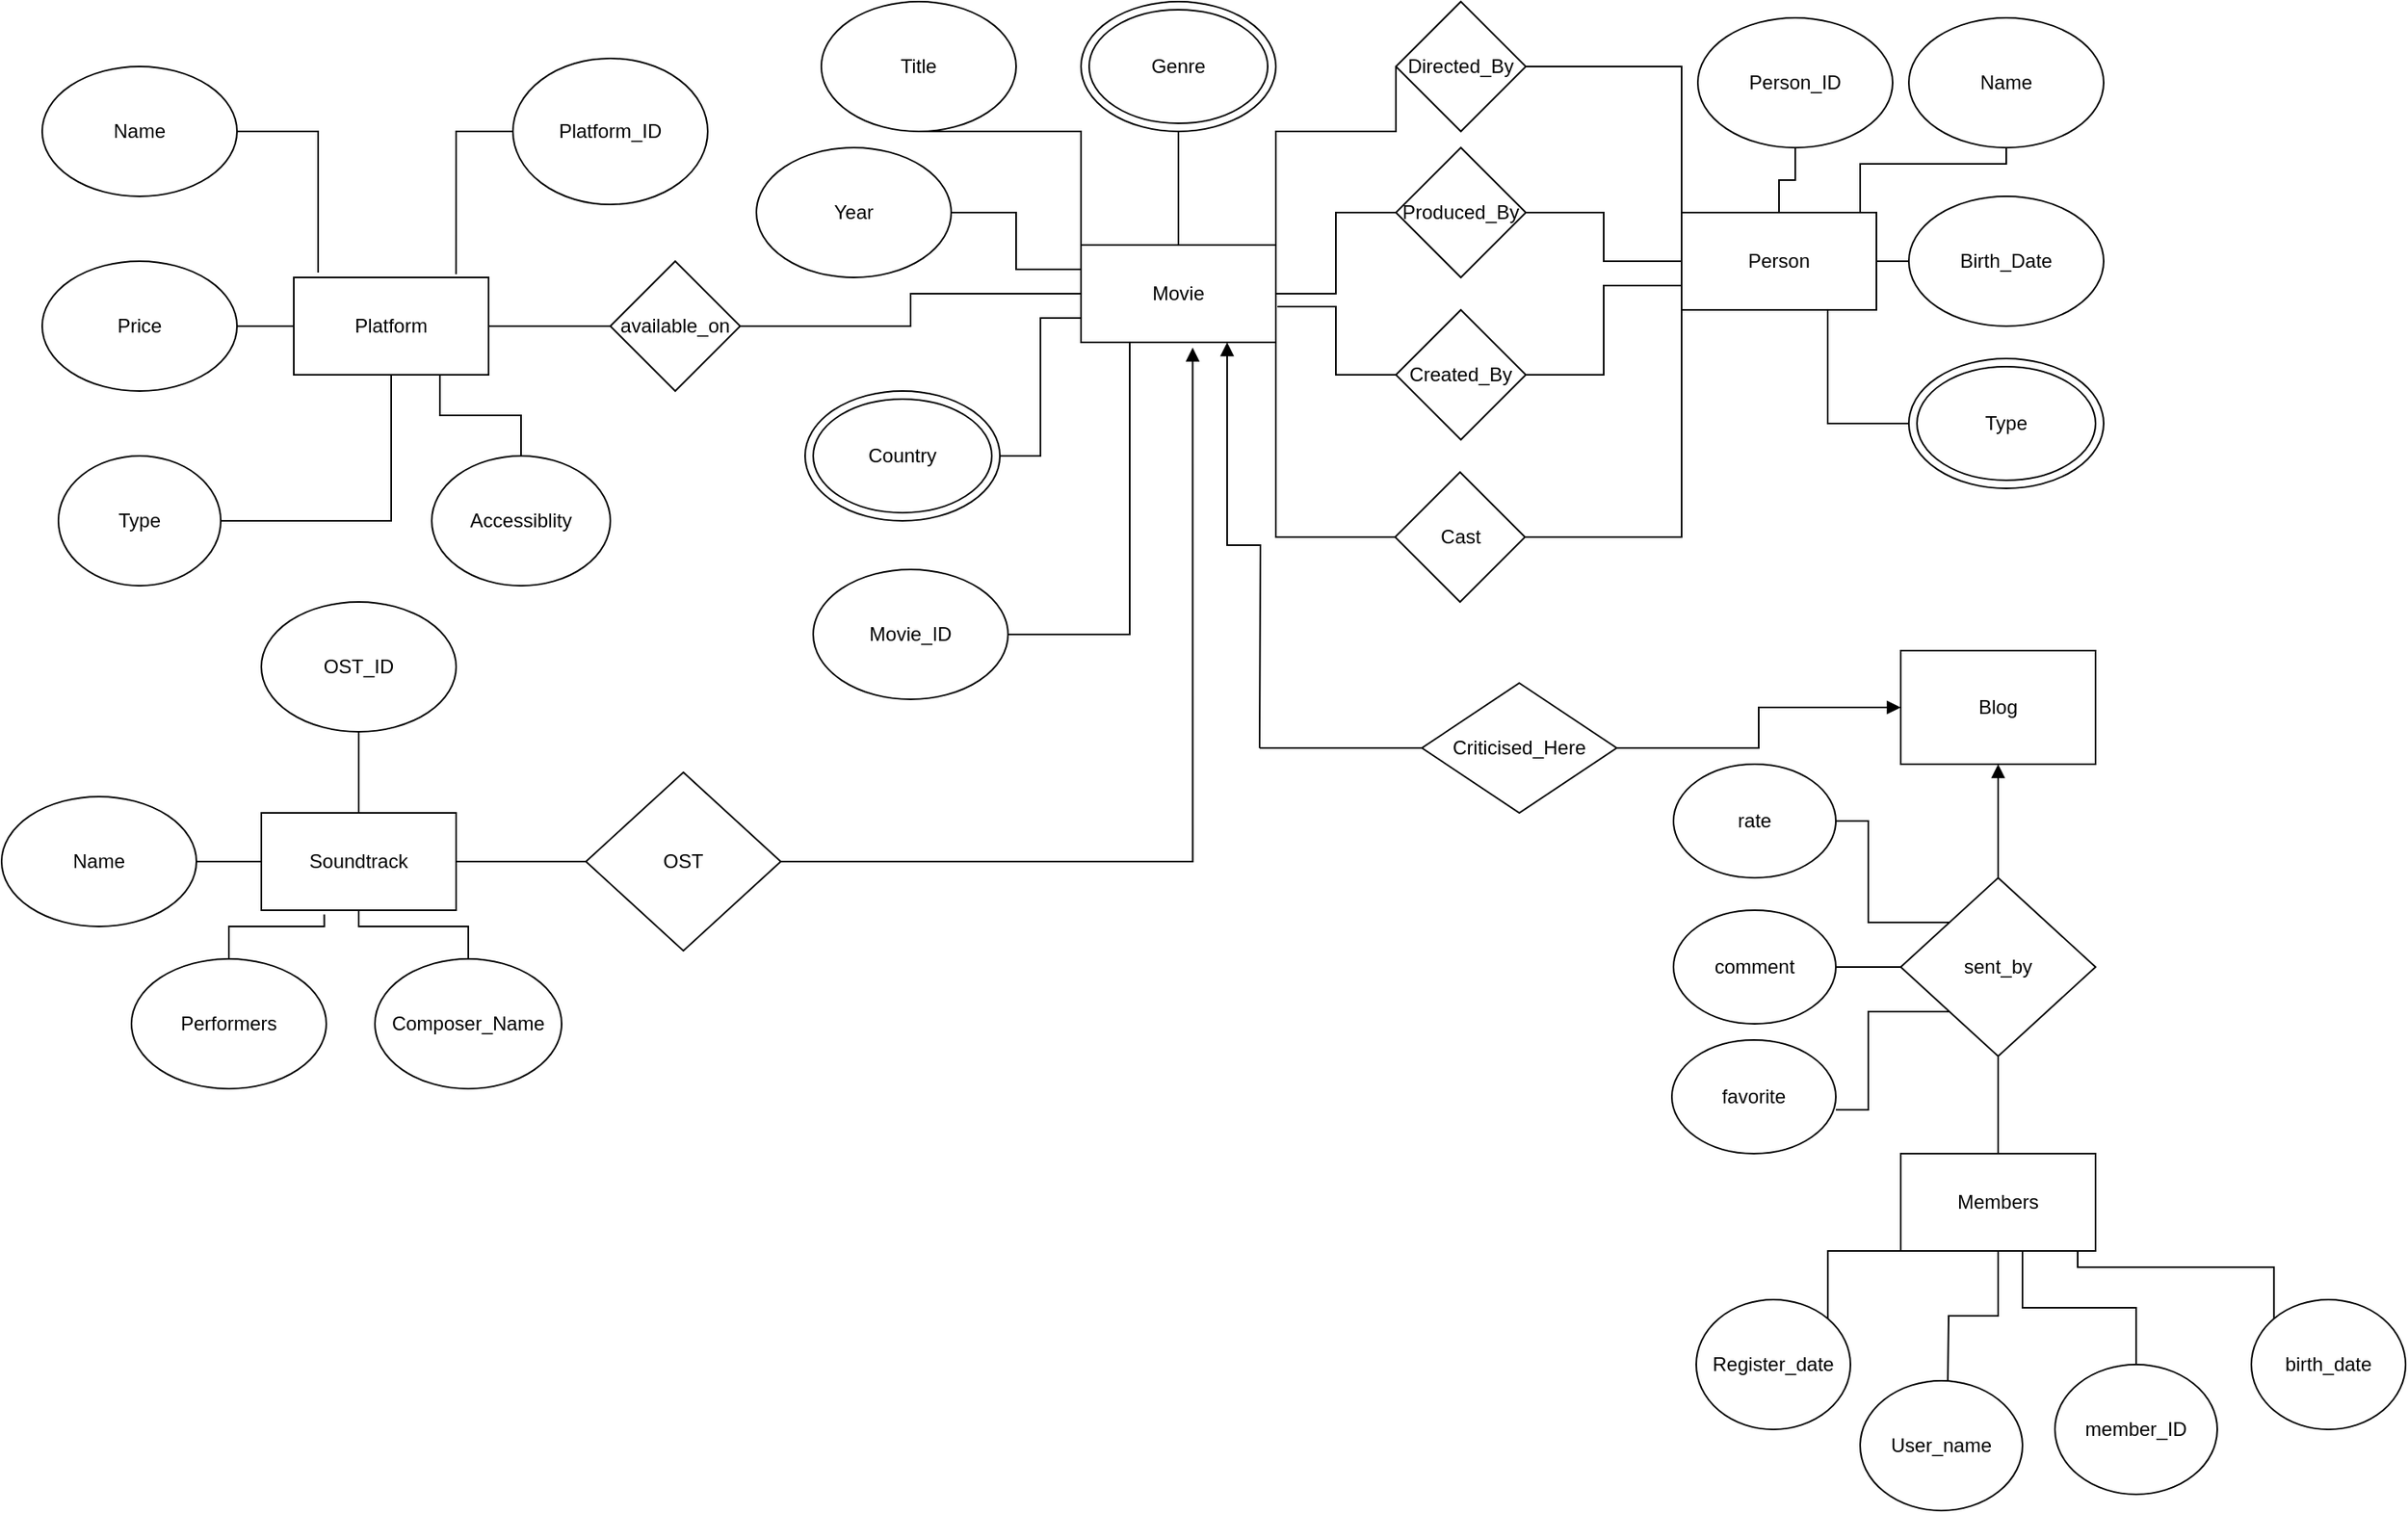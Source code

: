 <mxfile version="13.6.6" type="github">
  <diagram id="C5RBs43oDa-KdzZeNtuy" name="Page-1">
    <mxGraphModel dx="1974" dy="1136" grid="1" gridSize="10" guides="1" tooltips="1" connect="1" arrows="1" fold="1" page="1" pageScale="1" pageWidth="827" pageHeight="1169" math="0" shadow="0">
      <root>
        <mxCell id="WIyWlLk6GJQsqaUBKTNV-0" />
        <mxCell id="WIyWlLk6GJQsqaUBKTNV-1" parent="WIyWlLk6GJQsqaUBKTNV-0" />
        <mxCell id="zu7qVDjdmiL0SXpGUz2i-52" style="edgeStyle=orthogonalEdgeStyle;rounded=0;orthogonalLoop=1;jettySize=auto;html=1;endArrow=none;endFill=0;strokeColor=#000000;" edge="1" parent="WIyWlLk6GJQsqaUBKTNV-1" source="zu7qVDjdmiL0SXpGUz2i-1" target="zu7qVDjdmiL0SXpGUz2i-44">
          <mxGeometry relative="1" as="geometry" />
        </mxCell>
        <mxCell id="zu7qVDjdmiL0SXpGUz2i-80" style="edgeStyle=orthogonalEdgeStyle;rounded=0;orthogonalLoop=1;jettySize=auto;html=1;exitX=0.75;exitY=1;exitDx=0;exitDy=0;startArrow=block;startFill=1;endArrow=none;endFill=0;strokeColor=#000000;" edge="1" parent="WIyWlLk6GJQsqaUBKTNV-1" source="zu7qVDjdmiL0SXpGUz2i-1">
          <mxGeometry relative="1" as="geometry">
            <mxPoint x="800" y="480" as="targetPoint" />
          </mxGeometry>
        </mxCell>
        <mxCell id="zu7qVDjdmiL0SXpGUz2i-1" value="Movie" style="rounded=0;whiteSpace=wrap;html=1;" vertex="1" parent="WIyWlLk6GJQsqaUBKTNV-1">
          <mxGeometry x="690" y="170" width="120" height="60" as="geometry" />
        </mxCell>
        <mxCell id="zu7qVDjdmiL0SXpGUz2i-36" style="edgeStyle=orthogonalEdgeStyle;rounded=0;orthogonalLoop=1;jettySize=auto;html=1;endArrow=none;endFill=0;strokeColor=#000000;" edge="1" parent="WIyWlLk6GJQsqaUBKTNV-1" source="zu7qVDjdmiL0SXpGUz2i-2" target="zu7qVDjdmiL0SXpGUz2i-1">
          <mxGeometry relative="1" as="geometry" />
        </mxCell>
        <mxCell id="zu7qVDjdmiL0SXpGUz2i-2" value="Genre" style="ellipse;whiteSpace=wrap;html=1;" vertex="1" parent="WIyWlLk6GJQsqaUBKTNV-1">
          <mxGeometry x="690" y="20" width="120" height="80" as="geometry" />
        </mxCell>
        <mxCell id="zu7qVDjdmiL0SXpGUz2i-34" style="edgeStyle=orthogonalEdgeStyle;rounded=0;orthogonalLoop=1;jettySize=auto;html=1;entryX=0;entryY=0.25;entryDx=0;entryDy=0;endArrow=none;endFill=0;strokeColor=#000000;" edge="1" parent="WIyWlLk6GJQsqaUBKTNV-1" source="zu7qVDjdmiL0SXpGUz2i-4" target="zu7qVDjdmiL0SXpGUz2i-1">
          <mxGeometry relative="1" as="geometry" />
        </mxCell>
        <mxCell id="zu7qVDjdmiL0SXpGUz2i-4" value="Year" style="ellipse;whiteSpace=wrap;html=1;" vertex="1" parent="WIyWlLk6GJQsqaUBKTNV-1">
          <mxGeometry x="490" y="110" width="120" height="80" as="geometry" />
        </mxCell>
        <mxCell id="zu7qVDjdmiL0SXpGUz2i-35" style="edgeStyle=orthogonalEdgeStyle;rounded=0;orthogonalLoop=1;jettySize=auto;html=1;entryX=0;entryY=0;entryDx=0;entryDy=0;endArrow=none;endFill=0;strokeColor=#000000;" edge="1" parent="WIyWlLk6GJQsqaUBKTNV-1" source="zu7qVDjdmiL0SXpGUz2i-7" target="zu7qVDjdmiL0SXpGUz2i-1">
          <mxGeometry relative="1" as="geometry">
            <Array as="points">
              <mxPoint x="690" y="100" />
            </Array>
          </mxGeometry>
        </mxCell>
        <mxCell id="zu7qVDjdmiL0SXpGUz2i-7" value="Title" style="ellipse;whiteSpace=wrap;html=1;" vertex="1" parent="WIyWlLk6GJQsqaUBKTNV-1">
          <mxGeometry x="530" y="20" width="120" height="80" as="geometry" />
        </mxCell>
        <mxCell id="zu7qVDjdmiL0SXpGUz2i-33" style="edgeStyle=orthogonalEdgeStyle;rounded=0;orthogonalLoop=1;jettySize=auto;html=1;entryX=0;entryY=0.75;entryDx=0;entryDy=0;endArrow=none;endFill=0;strokeColor=#000000;" edge="1" parent="WIyWlLk6GJQsqaUBKTNV-1" source="zu7qVDjdmiL0SXpGUz2i-14" target="zu7qVDjdmiL0SXpGUz2i-1">
          <mxGeometry relative="1" as="geometry" />
        </mxCell>
        <mxCell id="zu7qVDjdmiL0SXpGUz2i-14" value="Country" style="ellipse;whiteSpace=wrap;html=1;" vertex="1" parent="WIyWlLk6GJQsqaUBKTNV-1">
          <mxGeometry x="520" y="260" width="120" height="80" as="geometry" />
        </mxCell>
        <mxCell id="zu7qVDjdmiL0SXpGUz2i-50" style="edgeStyle=orthogonalEdgeStyle;rounded=0;orthogonalLoop=1;jettySize=auto;html=1;entryX=0;entryY=0.5;entryDx=0;entryDy=0;endArrow=none;endFill=0;strokeColor=#000000;" edge="1" parent="WIyWlLk6GJQsqaUBKTNV-1" source="zu7qVDjdmiL0SXpGUz2i-38" target="zu7qVDjdmiL0SXpGUz2i-41">
          <mxGeometry relative="1" as="geometry" />
        </mxCell>
        <mxCell id="zu7qVDjdmiL0SXpGUz2i-38" value="Person" style="rounded=0;whiteSpace=wrap;html=1;" vertex="1" parent="WIyWlLk6GJQsqaUBKTNV-1">
          <mxGeometry x="1060" y="150" width="120" height="60" as="geometry" />
        </mxCell>
        <mxCell id="zu7qVDjdmiL0SXpGUz2i-48" style="edgeStyle=orthogonalEdgeStyle;rounded=0;orthogonalLoop=1;jettySize=auto;html=1;endArrow=none;endFill=0;strokeColor=#000000;" edge="1" parent="WIyWlLk6GJQsqaUBKTNV-1" source="zu7qVDjdmiL0SXpGUz2i-39" target="zu7qVDjdmiL0SXpGUz2i-38">
          <mxGeometry relative="1" as="geometry" />
        </mxCell>
        <mxCell id="zu7qVDjdmiL0SXpGUz2i-39" value="Person_ID" style="ellipse;whiteSpace=wrap;html=1;" vertex="1" parent="WIyWlLk6GJQsqaUBKTNV-1">
          <mxGeometry x="1070" y="30" width="120" height="80" as="geometry" />
        </mxCell>
        <mxCell id="zu7qVDjdmiL0SXpGUz2i-49" style="edgeStyle=orthogonalEdgeStyle;rounded=0;orthogonalLoop=1;jettySize=auto;html=1;endArrow=none;endFill=0;strokeColor=#000000;" edge="1" parent="WIyWlLk6GJQsqaUBKTNV-1" source="zu7qVDjdmiL0SXpGUz2i-40">
          <mxGeometry relative="1" as="geometry">
            <mxPoint x="1170" y="150" as="targetPoint" />
            <Array as="points">
              <mxPoint x="1260" y="120" />
              <mxPoint x="1170" y="120" />
            </Array>
          </mxGeometry>
        </mxCell>
        <mxCell id="zu7qVDjdmiL0SXpGUz2i-40" value="Name" style="ellipse;whiteSpace=wrap;html=1;" vertex="1" parent="WIyWlLk6GJQsqaUBKTNV-1">
          <mxGeometry x="1200" y="30" width="120" height="80" as="geometry" />
        </mxCell>
        <mxCell id="zu7qVDjdmiL0SXpGUz2i-41" value="Birth_Date" style="ellipse;whiteSpace=wrap;html=1;" vertex="1" parent="WIyWlLk6GJQsqaUBKTNV-1">
          <mxGeometry x="1200" y="140" width="120" height="80" as="geometry" />
        </mxCell>
        <mxCell id="zu7qVDjdmiL0SXpGUz2i-51" style="edgeStyle=orthogonalEdgeStyle;rounded=0;orthogonalLoop=1;jettySize=auto;html=1;entryX=0.75;entryY=1;entryDx=0;entryDy=0;endArrow=none;endFill=0;strokeColor=#000000;" edge="1" parent="WIyWlLk6GJQsqaUBKTNV-1" source="zu7qVDjdmiL0SXpGUz2i-42" target="zu7qVDjdmiL0SXpGUz2i-38">
          <mxGeometry relative="1" as="geometry" />
        </mxCell>
        <mxCell id="zu7qVDjdmiL0SXpGUz2i-42" value="Type" style="ellipse;whiteSpace=wrap;html=1;" vertex="1" parent="WIyWlLk6GJQsqaUBKTNV-1">
          <mxGeometry x="1200" y="240" width="120" height="80" as="geometry" />
        </mxCell>
        <mxCell id="zu7qVDjdmiL0SXpGUz2i-53" style="edgeStyle=orthogonalEdgeStyle;rounded=0;orthogonalLoop=1;jettySize=auto;html=1;entryX=1;entryY=0;entryDx=0;entryDy=0;endArrow=none;endFill=0;strokeColor=#000000;exitX=0;exitY=0.5;exitDx=0;exitDy=0;" edge="1" parent="WIyWlLk6GJQsqaUBKTNV-1" source="zu7qVDjdmiL0SXpGUz2i-43" target="zu7qVDjdmiL0SXpGUz2i-1">
          <mxGeometry relative="1" as="geometry">
            <Array as="points">
              <mxPoint x="884" y="100" />
              <mxPoint x="810" y="100" />
            </Array>
          </mxGeometry>
        </mxCell>
        <mxCell id="zu7qVDjdmiL0SXpGUz2i-56" style="edgeStyle=orthogonalEdgeStyle;rounded=0;orthogonalLoop=1;jettySize=auto;html=1;entryX=0;entryY=0;entryDx=0;entryDy=0;endArrow=none;endFill=0;strokeColor=#000000;" edge="1" parent="WIyWlLk6GJQsqaUBKTNV-1" source="zu7qVDjdmiL0SXpGUz2i-43" target="zu7qVDjdmiL0SXpGUz2i-38">
          <mxGeometry relative="1" as="geometry" />
        </mxCell>
        <mxCell id="zu7qVDjdmiL0SXpGUz2i-43" value="Directed_By" style="rhombus;whiteSpace=wrap;html=1;" vertex="1" parent="WIyWlLk6GJQsqaUBKTNV-1">
          <mxGeometry x="884" y="20" width="80" height="80" as="geometry" />
        </mxCell>
        <mxCell id="zu7qVDjdmiL0SXpGUz2i-57" style="edgeStyle=orthogonalEdgeStyle;rounded=0;orthogonalLoop=1;jettySize=auto;html=1;entryX=0;entryY=0.5;entryDx=0;entryDy=0;endArrow=none;endFill=0;strokeColor=#000000;" edge="1" parent="WIyWlLk6GJQsqaUBKTNV-1" source="zu7qVDjdmiL0SXpGUz2i-44" target="zu7qVDjdmiL0SXpGUz2i-38">
          <mxGeometry relative="1" as="geometry" />
        </mxCell>
        <mxCell id="zu7qVDjdmiL0SXpGUz2i-44" value="Produced_By" style="rhombus;whiteSpace=wrap;html=1;" vertex="1" parent="WIyWlLk6GJQsqaUBKTNV-1">
          <mxGeometry x="884" y="110" width="80" height="80" as="geometry" />
        </mxCell>
        <mxCell id="zu7qVDjdmiL0SXpGUz2i-54" style="edgeStyle=orthogonalEdgeStyle;rounded=0;orthogonalLoop=1;jettySize=auto;html=1;entryX=1.008;entryY=0.633;entryDx=0;entryDy=0;entryPerimeter=0;endArrow=none;endFill=0;strokeColor=#000000;" edge="1" parent="WIyWlLk6GJQsqaUBKTNV-1" source="zu7qVDjdmiL0SXpGUz2i-45" target="zu7qVDjdmiL0SXpGUz2i-1">
          <mxGeometry relative="1" as="geometry" />
        </mxCell>
        <mxCell id="zu7qVDjdmiL0SXpGUz2i-58" style="edgeStyle=orthogonalEdgeStyle;rounded=0;orthogonalLoop=1;jettySize=auto;html=1;entryX=0;entryY=0.75;entryDx=0;entryDy=0;endArrow=none;endFill=0;strokeColor=#000000;" edge="1" parent="WIyWlLk6GJQsqaUBKTNV-1" source="zu7qVDjdmiL0SXpGUz2i-45" target="zu7qVDjdmiL0SXpGUz2i-38">
          <mxGeometry relative="1" as="geometry" />
        </mxCell>
        <mxCell id="zu7qVDjdmiL0SXpGUz2i-45" value="Created_By" style="rhombus;whiteSpace=wrap;html=1;" vertex="1" parent="WIyWlLk6GJQsqaUBKTNV-1">
          <mxGeometry x="884" y="210" width="80" height="80" as="geometry" />
        </mxCell>
        <mxCell id="zu7qVDjdmiL0SXpGUz2i-55" style="edgeStyle=orthogonalEdgeStyle;rounded=0;orthogonalLoop=1;jettySize=auto;html=1;entryX=1;entryY=1;entryDx=0;entryDy=0;endArrow=none;endFill=0;strokeColor=#000000;" edge="1" parent="WIyWlLk6GJQsqaUBKTNV-1" source="zu7qVDjdmiL0SXpGUz2i-46" target="zu7qVDjdmiL0SXpGUz2i-1">
          <mxGeometry relative="1" as="geometry" />
        </mxCell>
        <mxCell id="zu7qVDjdmiL0SXpGUz2i-59" style="edgeStyle=orthogonalEdgeStyle;rounded=0;orthogonalLoop=1;jettySize=auto;html=1;entryX=0;entryY=1;entryDx=0;entryDy=0;endArrow=none;endFill=0;strokeColor=#000000;" edge="1" parent="WIyWlLk6GJQsqaUBKTNV-1" source="zu7qVDjdmiL0SXpGUz2i-46" target="zu7qVDjdmiL0SXpGUz2i-38">
          <mxGeometry relative="1" as="geometry" />
        </mxCell>
        <mxCell id="zu7qVDjdmiL0SXpGUz2i-46" value="Cast" style="rhombus;whiteSpace=wrap;html=1;" vertex="1" parent="WIyWlLk6GJQsqaUBKTNV-1">
          <mxGeometry x="883.5" y="310" width="80" height="80" as="geometry" />
        </mxCell>
        <mxCell id="zu7qVDjdmiL0SXpGUz2i-47" value="" style="ellipse;whiteSpace=wrap;html=1;fillColor=none;" vertex="1" parent="WIyWlLk6GJQsqaUBKTNV-1">
          <mxGeometry x="1205" y="245" width="110" height="70" as="geometry" />
        </mxCell>
        <mxCell id="zu7qVDjdmiL0SXpGUz2i-60" value="" style="ellipse;whiteSpace=wrap;html=1;fillColor=none;" vertex="1" parent="WIyWlLk6GJQsqaUBKTNV-1">
          <mxGeometry x="695" y="25" width="110" height="70" as="geometry" />
        </mxCell>
        <mxCell id="zu7qVDjdmiL0SXpGUz2i-61" value="" style="ellipse;whiteSpace=wrap;html=1;fillColor=none;" vertex="1" parent="WIyWlLk6GJQsqaUBKTNV-1">
          <mxGeometry x="525" y="265" width="110" height="70" as="geometry" />
        </mxCell>
        <mxCell id="zu7qVDjdmiL0SXpGUz2i-62" value="Platform" style="rounded=0;whiteSpace=wrap;html=1;fillColor=none;" vertex="1" parent="WIyWlLk6GJQsqaUBKTNV-1">
          <mxGeometry x="205" y="190" width="120" height="60" as="geometry" />
        </mxCell>
        <mxCell id="zu7qVDjdmiL0SXpGUz2i-158" style="edgeStyle=orthogonalEdgeStyle;rounded=0;jumpStyle=arc;orthogonalLoop=1;jettySize=auto;html=1;startArrow=none;startFill=0;endArrow=none;endFill=0;strokeColor=#000000;" edge="1" parent="WIyWlLk6GJQsqaUBKTNV-1" source="zu7qVDjdmiL0SXpGUz2i-63" target="zu7qVDjdmiL0SXpGUz2i-1">
          <mxGeometry relative="1" as="geometry" />
        </mxCell>
        <mxCell id="zu7qVDjdmiL0SXpGUz2i-159" style="edgeStyle=orthogonalEdgeStyle;rounded=0;jumpStyle=arc;orthogonalLoop=1;jettySize=auto;html=1;exitX=0;exitY=0.5;exitDx=0;exitDy=0;entryX=1;entryY=0.5;entryDx=0;entryDy=0;startArrow=none;startFill=0;endArrow=none;endFill=0;strokeColor=#000000;" edge="1" parent="WIyWlLk6GJQsqaUBKTNV-1" source="zu7qVDjdmiL0SXpGUz2i-63" target="zu7qVDjdmiL0SXpGUz2i-62">
          <mxGeometry relative="1" as="geometry" />
        </mxCell>
        <mxCell id="zu7qVDjdmiL0SXpGUz2i-63" value="available_on" style="rhombus;whiteSpace=wrap;html=1;fillColor=none;" vertex="1" parent="WIyWlLk6GJQsqaUBKTNV-1">
          <mxGeometry x="400" y="180" width="80" height="80" as="geometry" />
        </mxCell>
        <mxCell id="zu7qVDjdmiL0SXpGUz2i-78" style="edgeStyle=orthogonalEdgeStyle;rounded=0;orthogonalLoop=1;jettySize=auto;html=1;entryX=0.833;entryY=-0.033;entryDx=0;entryDy=0;entryPerimeter=0;startArrow=none;startFill=0;endArrow=none;endFill=0;strokeColor=#000000;" edge="1" parent="WIyWlLk6GJQsqaUBKTNV-1" source="zu7qVDjdmiL0SXpGUz2i-66" target="zu7qVDjdmiL0SXpGUz2i-62">
          <mxGeometry relative="1" as="geometry" />
        </mxCell>
        <mxCell id="zu7qVDjdmiL0SXpGUz2i-66" value="Platform_ID" style="ellipse;whiteSpace=wrap;html=1;fillColor=none;" vertex="1" parent="WIyWlLk6GJQsqaUBKTNV-1">
          <mxGeometry x="340" y="55" width="120" height="90" as="geometry" />
        </mxCell>
        <mxCell id="zu7qVDjdmiL0SXpGUz2i-75" style="edgeStyle=orthogonalEdgeStyle;rounded=0;orthogonalLoop=1;jettySize=auto;html=1;exitX=1;exitY=0.5;exitDx=0;exitDy=0;entryX=0;entryY=0.5;entryDx=0;entryDy=0;startArrow=none;startFill=0;endArrow=none;endFill=0;strokeColor=#000000;" edge="1" parent="WIyWlLk6GJQsqaUBKTNV-1" source="zu7qVDjdmiL0SXpGUz2i-67" target="zu7qVDjdmiL0SXpGUz2i-62">
          <mxGeometry relative="1" as="geometry" />
        </mxCell>
        <mxCell id="zu7qVDjdmiL0SXpGUz2i-67" value="Price" style="ellipse;whiteSpace=wrap;html=1;fillColor=none;" vertex="1" parent="WIyWlLk6GJQsqaUBKTNV-1">
          <mxGeometry x="50" y="180" width="120" height="80" as="geometry" />
        </mxCell>
        <mxCell id="zu7qVDjdmiL0SXpGUz2i-76" style="edgeStyle=orthogonalEdgeStyle;rounded=0;orthogonalLoop=1;jettySize=auto;html=1;startArrow=none;startFill=0;endArrow=none;endFill=0;strokeColor=#000000;" edge="1" parent="WIyWlLk6GJQsqaUBKTNV-1" source="zu7qVDjdmiL0SXpGUz2i-68" target="zu7qVDjdmiL0SXpGUz2i-62">
          <mxGeometry relative="1" as="geometry" />
        </mxCell>
        <mxCell id="zu7qVDjdmiL0SXpGUz2i-68" value="Type" style="ellipse;whiteSpace=wrap;html=1;fillColor=none;" vertex="1" parent="WIyWlLk6GJQsqaUBKTNV-1">
          <mxGeometry x="60" y="300" width="100" height="80" as="geometry" />
        </mxCell>
        <mxCell id="zu7qVDjdmiL0SXpGUz2i-77" style="edgeStyle=orthogonalEdgeStyle;rounded=0;orthogonalLoop=1;jettySize=auto;html=1;entryX=0.75;entryY=1;entryDx=0;entryDy=0;startArrow=none;startFill=0;endArrow=none;endFill=0;strokeColor=#000000;" edge="1" parent="WIyWlLk6GJQsqaUBKTNV-1" source="zu7qVDjdmiL0SXpGUz2i-70" target="zu7qVDjdmiL0SXpGUz2i-62">
          <mxGeometry relative="1" as="geometry" />
        </mxCell>
        <mxCell id="zu7qVDjdmiL0SXpGUz2i-70" value="Accessiblity" style="ellipse;whiteSpace=wrap;html=1;fillColor=none;" vertex="1" parent="WIyWlLk6GJQsqaUBKTNV-1">
          <mxGeometry x="290" y="300" width="110" height="80" as="geometry" />
        </mxCell>
        <mxCell id="zu7qVDjdmiL0SXpGUz2i-74" style="edgeStyle=orthogonalEdgeStyle;rounded=0;orthogonalLoop=1;jettySize=auto;html=1;entryX=0.125;entryY=-0.05;entryDx=0;entryDy=0;entryPerimeter=0;startArrow=none;startFill=0;endArrow=none;endFill=0;strokeColor=#000000;" edge="1" parent="WIyWlLk6GJQsqaUBKTNV-1" source="zu7qVDjdmiL0SXpGUz2i-71" target="zu7qVDjdmiL0SXpGUz2i-62">
          <mxGeometry relative="1" as="geometry" />
        </mxCell>
        <mxCell id="zu7qVDjdmiL0SXpGUz2i-71" value="Name" style="ellipse;whiteSpace=wrap;html=1;fillColor=none;" vertex="1" parent="WIyWlLk6GJQsqaUBKTNV-1">
          <mxGeometry x="50" y="60" width="120" height="80" as="geometry" />
        </mxCell>
        <mxCell id="zu7qVDjdmiL0SXpGUz2i-72" value="Movie_ID" style="ellipse;whiteSpace=wrap;html=1;fillColor=none;" vertex="1" parent="WIyWlLk6GJQsqaUBKTNV-1">
          <mxGeometry x="525" y="370" width="120" height="80" as="geometry" />
        </mxCell>
        <mxCell id="zu7qVDjdmiL0SXpGUz2i-73" style="edgeStyle=orthogonalEdgeStyle;rounded=0;orthogonalLoop=1;jettySize=auto;html=1;startArrow=none;startFill=0;endArrow=none;endFill=0;strokeColor=#000000;exitX=0.25;exitY=1;exitDx=0;exitDy=0;" edge="1" parent="WIyWlLk6GJQsqaUBKTNV-1" source="zu7qVDjdmiL0SXpGUz2i-1" target="zu7qVDjdmiL0SXpGUz2i-72">
          <mxGeometry relative="1" as="geometry">
            <mxPoint x="720" y="310" as="sourcePoint" />
            <Array as="points">
              <mxPoint x="720" y="410" />
            </Array>
          </mxGeometry>
        </mxCell>
        <mxCell id="zu7qVDjdmiL0SXpGUz2i-146" style="edgeStyle=orthogonalEdgeStyle;rounded=0;jumpStyle=arc;orthogonalLoop=1;jettySize=auto;html=1;startArrow=block;startFill=1;endArrow=none;endFill=0;strokeColor=#000000;" edge="1" parent="WIyWlLk6GJQsqaUBKTNV-1" source="zu7qVDjdmiL0SXpGUz2i-79" target="zu7qVDjdmiL0SXpGUz2i-125">
          <mxGeometry relative="1" as="geometry" />
        </mxCell>
        <mxCell id="zu7qVDjdmiL0SXpGUz2i-79" value="Blog" style="rounded=0;whiteSpace=wrap;html=1;fillColor=none;" vertex="1" parent="WIyWlLk6GJQsqaUBKTNV-1">
          <mxGeometry x="1195" y="420" width="120" height="70" as="geometry" />
        </mxCell>
        <mxCell id="zu7qVDjdmiL0SXpGUz2i-81" value="" style="endArrow=none;html=1;strokeColor=#000000;" edge="1" parent="WIyWlLk6GJQsqaUBKTNV-1" target="zu7qVDjdmiL0SXpGUz2i-82">
          <mxGeometry width="50" height="50" relative="1" as="geometry">
            <mxPoint x="800" y="480" as="sourcePoint" />
            <mxPoint x="900" y="480" as="targetPoint" />
          </mxGeometry>
        </mxCell>
        <mxCell id="zu7qVDjdmiL0SXpGUz2i-83" style="edgeStyle=orthogonalEdgeStyle;rounded=0;orthogonalLoop=1;jettySize=auto;html=1;exitX=1;exitY=0.5;exitDx=0;exitDy=0;startArrow=none;startFill=0;endArrow=block;endFill=1;strokeColor=#000000;" edge="1" parent="WIyWlLk6GJQsqaUBKTNV-1" source="zu7qVDjdmiL0SXpGUz2i-82" target="zu7qVDjdmiL0SXpGUz2i-79">
          <mxGeometry relative="1" as="geometry" />
        </mxCell>
        <mxCell id="zu7qVDjdmiL0SXpGUz2i-82" value="Criticised_Here" style="rhombus;whiteSpace=wrap;html=1;" vertex="1" parent="WIyWlLk6GJQsqaUBKTNV-1">
          <mxGeometry x="900" y="440" width="120" height="80" as="geometry" />
        </mxCell>
        <mxCell id="zu7qVDjdmiL0SXpGUz2i-140" style="edgeStyle=orthogonalEdgeStyle;rounded=0;jumpStyle=arc;orthogonalLoop=1;jettySize=auto;html=1;entryX=1;entryY=0;entryDx=0;entryDy=0;startArrow=none;startFill=0;endArrow=none;endFill=0;strokeColor=#000000;" edge="1" parent="WIyWlLk6GJQsqaUBKTNV-1" source="zu7qVDjdmiL0SXpGUz2i-110" target="zu7qVDjdmiL0SXpGUz2i-112">
          <mxGeometry relative="1" as="geometry">
            <Array as="points">
              <mxPoint x="1150" y="790" />
            </Array>
          </mxGeometry>
        </mxCell>
        <mxCell id="zu7qVDjdmiL0SXpGUz2i-141" style="edgeStyle=orthogonalEdgeStyle;rounded=0;jumpStyle=arc;orthogonalLoop=1;jettySize=auto;html=1;entryX=0.5;entryY=0;entryDx=0;entryDy=0;startArrow=none;startFill=0;endArrow=none;endFill=0;strokeColor=#000000;" edge="1" parent="WIyWlLk6GJQsqaUBKTNV-1" source="zu7qVDjdmiL0SXpGUz2i-110">
          <mxGeometry relative="1" as="geometry">
            <mxPoint x="1224" y="870" as="targetPoint" />
          </mxGeometry>
        </mxCell>
        <mxCell id="zu7qVDjdmiL0SXpGUz2i-143" style="edgeStyle=orthogonalEdgeStyle;rounded=0;jumpStyle=arc;orthogonalLoop=1;jettySize=auto;html=1;entryX=0;entryY=0;entryDx=0;entryDy=0;startArrow=none;startFill=0;endArrow=none;endFill=0;strokeColor=#000000;" edge="1" parent="WIyWlLk6GJQsqaUBKTNV-1" source="zu7qVDjdmiL0SXpGUz2i-110" target="zu7qVDjdmiL0SXpGUz2i-113">
          <mxGeometry relative="1" as="geometry">
            <Array as="points">
              <mxPoint x="1304" y="800" />
              <mxPoint x="1425" y="800" />
            </Array>
          </mxGeometry>
        </mxCell>
        <mxCell id="zu7qVDjdmiL0SXpGUz2i-180" style="edgeStyle=orthogonalEdgeStyle;rounded=0;jumpStyle=arc;orthogonalLoop=1;jettySize=auto;html=1;startArrow=none;startFill=0;endArrow=none;endFill=0;strokeColor=#000000;" edge="1" parent="WIyWlLk6GJQsqaUBKTNV-1" source="zu7qVDjdmiL0SXpGUz2i-110" target="zu7qVDjdmiL0SXpGUz2i-114">
          <mxGeometry relative="1" as="geometry">
            <Array as="points">
              <mxPoint x="1270" y="825" />
              <mxPoint x="1340" y="825" />
            </Array>
          </mxGeometry>
        </mxCell>
        <mxCell id="zu7qVDjdmiL0SXpGUz2i-110" value="Members" style="rounded=0;whiteSpace=wrap;html=1;fillColor=none;" vertex="1" parent="WIyWlLk6GJQsqaUBKTNV-1">
          <mxGeometry x="1195" y="730" width="120" height="60" as="geometry" />
        </mxCell>
        <mxCell id="zu7qVDjdmiL0SXpGUz2i-111" value="User_name" style="ellipse;whiteSpace=wrap;html=1;fillColor=none;" vertex="1" parent="WIyWlLk6GJQsqaUBKTNV-1">
          <mxGeometry x="1170" y="870" width="100" height="80" as="geometry" />
        </mxCell>
        <mxCell id="zu7qVDjdmiL0SXpGUz2i-112" value="Register_date" style="ellipse;whiteSpace=wrap;html=1;fillColor=none;" vertex="1" parent="WIyWlLk6GJQsqaUBKTNV-1">
          <mxGeometry x="1069" y="820" width="95" height="80" as="geometry" />
        </mxCell>
        <mxCell id="zu7qVDjdmiL0SXpGUz2i-113" value="birth_date" style="ellipse;whiteSpace=wrap;html=1;fillColor=none;" vertex="1" parent="WIyWlLk6GJQsqaUBKTNV-1">
          <mxGeometry x="1411" y="820" width="95" height="80" as="geometry" />
        </mxCell>
        <mxCell id="zu7qVDjdmiL0SXpGUz2i-114" value="member_ID" style="ellipse;whiteSpace=wrap;html=1;fillColor=none;" vertex="1" parent="WIyWlLk6GJQsqaUBKTNV-1">
          <mxGeometry x="1290" y="860" width="100" height="80" as="geometry" />
        </mxCell>
        <mxCell id="zu7qVDjdmiL0SXpGUz2i-153" style="edgeStyle=orthogonalEdgeStyle;rounded=0;jumpStyle=arc;orthogonalLoop=1;jettySize=auto;html=1;exitX=0;exitY=1;exitDx=0;exitDy=0;entryX=1;entryY=0.614;entryDx=0;entryDy=0;entryPerimeter=0;startArrow=none;startFill=0;endArrow=none;endFill=0;strokeColor=#000000;" edge="1" parent="WIyWlLk6GJQsqaUBKTNV-1" source="zu7qVDjdmiL0SXpGUz2i-125" target="zu7qVDjdmiL0SXpGUz2i-151">
          <mxGeometry relative="1" as="geometry" />
        </mxCell>
        <mxCell id="zu7qVDjdmiL0SXpGUz2i-179" style="edgeStyle=orthogonalEdgeStyle;rounded=0;jumpStyle=arc;orthogonalLoop=1;jettySize=auto;html=1;exitX=0.5;exitY=1;exitDx=0;exitDy=0;entryX=0.5;entryY=0;entryDx=0;entryDy=0;startArrow=none;startFill=0;endArrow=none;endFill=0;strokeColor=#000000;" edge="1" parent="WIyWlLk6GJQsqaUBKTNV-1" source="zu7qVDjdmiL0SXpGUz2i-125" target="zu7qVDjdmiL0SXpGUz2i-110">
          <mxGeometry relative="1" as="geometry" />
        </mxCell>
        <mxCell id="zu7qVDjdmiL0SXpGUz2i-125" value="sent_by" style="rhombus;whiteSpace=wrap;html=1;fillColor=none;" vertex="1" parent="WIyWlLk6GJQsqaUBKTNV-1">
          <mxGeometry x="1195" y="560" width="120" height="110" as="geometry" />
        </mxCell>
        <mxCell id="zu7qVDjdmiL0SXpGUz2i-150" style="edgeStyle=orthogonalEdgeStyle;rounded=0;jumpStyle=arc;orthogonalLoop=1;jettySize=auto;html=1;startArrow=none;startFill=0;endArrow=none;endFill=0;strokeColor=#000000;" edge="1" parent="WIyWlLk6GJQsqaUBKTNV-1" source="zu7qVDjdmiL0SXpGUz2i-148" target="zu7qVDjdmiL0SXpGUz2i-125">
          <mxGeometry relative="1" as="geometry" />
        </mxCell>
        <mxCell id="zu7qVDjdmiL0SXpGUz2i-148" value="comment" style="ellipse;whiteSpace=wrap;html=1;fillColor=none;" vertex="1" parent="WIyWlLk6GJQsqaUBKTNV-1">
          <mxGeometry x="1055" y="580" width="100" height="70" as="geometry" />
        </mxCell>
        <mxCell id="zu7qVDjdmiL0SXpGUz2i-151" value="favorite" style="ellipse;whiteSpace=wrap;html=1;fillColor=none;" vertex="1" parent="WIyWlLk6GJQsqaUBKTNV-1">
          <mxGeometry x="1054" y="660" width="101" height="70" as="geometry" />
        </mxCell>
        <mxCell id="zu7qVDjdmiL0SXpGUz2i-154" style="edgeStyle=orthogonalEdgeStyle;rounded=0;jumpStyle=arc;orthogonalLoop=1;jettySize=auto;html=1;exitX=1;exitY=0.5;exitDx=0;exitDy=0;entryX=0;entryY=0;entryDx=0;entryDy=0;startArrow=none;startFill=0;endArrow=none;endFill=0;strokeColor=#000000;" edge="1" parent="WIyWlLk6GJQsqaUBKTNV-1" source="zu7qVDjdmiL0SXpGUz2i-152" target="zu7qVDjdmiL0SXpGUz2i-125">
          <mxGeometry relative="1" as="geometry" />
        </mxCell>
        <mxCell id="zu7qVDjdmiL0SXpGUz2i-152" value="rate" style="ellipse;whiteSpace=wrap;html=1;fillColor=none;" vertex="1" parent="WIyWlLk6GJQsqaUBKTNV-1">
          <mxGeometry x="1055" y="490" width="100" height="70" as="geometry" />
        </mxCell>
        <mxCell id="zu7qVDjdmiL0SXpGUz2i-174" style="edgeStyle=orthogonalEdgeStyle;rounded=0;jumpStyle=arc;orthogonalLoop=1;jettySize=auto;html=1;startArrow=none;startFill=0;endArrow=none;endFill=0;strokeColor=#000000;" edge="1" parent="WIyWlLk6GJQsqaUBKTNV-1" source="zu7qVDjdmiL0SXpGUz2i-161" target="zu7qVDjdmiL0SXpGUz2i-164">
          <mxGeometry relative="1" as="geometry" />
        </mxCell>
        <mxCell id="zu7qVDjdmiL0SXpGUz2i-161" value="Soundtrack" style="rounded=0;whiteSpace=wrap;html=1;fillColor=none;" vertex="1" parent="WIyWlLk6GJQsqaUBKTNV-1">
          <mxGeometry x="185" y="520" width="120" height="60" as="geometry" />
        </mxCell>
        <mxCell id="zu7qVDjdmiL0SXpGUz2i-177" style="edgeStyle=orthogonalEdgeStyle;rounded=0;jumpStyle=arc;orthogonalLoop=1;jettySize=auto;html=1;startArrow=none;startFill=0;endArrow=none;endFill=0;strokeColor=#000000;" edge="1" parent="WIyWlLk6GJQsqaUBKTNV-1" source="zu7qVDjdmiL0SXpGUz2i-162" target="zu7qVDjdmiL0SXpGUz2i-161">
          <mxGeometry relative="1" as="geometry" />
        </mxCell>
        <mxCell id="zu7qVDjdmiL0SXpGUz2i-162" value="OST_ID" style="ellipse;whiteSpace=wrap;html=1;fillColor=none;" vertex="1" parent="WIyWlLk6GJQsqaUBKTNV-1">
          <mxGeometry x="185" y="390" width="120" height="80" as="geometry" />
        </mxCell>
        <mxCell id="zu7qVDjdmiL0SXpGUz2i-176" style="edgeStyle=orthogonalEdgeStyle;rounded=0;jumpStyle=arc;orthogonalLoop=1;jettySize=auto;html=1;entryX=0.323;entryY=1.044;entryDx=0;entryDy=0;entryPerimeter=0;startArrow=none;startFill=0;endArrow=none;endFill=0;strokeColor=#000000;" edge="1" parent="WIyWlLk6GJQsqaUBKTNV-1" source="zu7qVDjdmiL0SXpGUz2i-163" target="zu7qVDjdmiL0SXpGUz2i-161">
          <mxGeometry relative="1" as="geometry" />
        </mxCell>
        <mxCell id="zu7qVDjdmiL0SXpGUz2i-163" value="Performers" style="ellipse;whiteSpace=wrap;html=1;fillColor=none;" vertex="1" parent="WIyWlLk6GJQsqaUBKTNV-1">
          <mxGeometry x="105" y="610" width="120" height="80" as="geometry" />
        </mxCell>
        <mxCell id="zu7qVDjdmiL0SXpGUz2i-164" value="Name" style="ellipse;whiteSpace=wrap;html=1;fillColor=none;" vertex="1" parent="WIyWlLk6GJQsqaUBKTNV-1">
          <mxGeometry x="25" y="510" width="120" height="80" as="geometry" />
        </mxCell>
        <mxCell id="zu7qVDjdmiL0SXpGUz2i-173" style="edgeStyle=orthogonalEdgeStyle;rounded=0;jumpStyle=arc;orthogonalLoop=1;jettySize=auto;html=1;exitX=0.5;exitY=0;exitDx=0;exitDy=0;entryX=0.5;entryY=1;entryDx=0;entryDy=0;startArrow=none;startFill=0;endArrow=none;endFill=0;strokeColor=#000000;" edge="1" parent="WIyWlLk6GJQsqaUBKTNV-1" source="zu7qVDjdmiL0SXpGUz2i-165" target="zu7qVDjdmiL0SXpGUz2i-161">
          <mxGeometry relative="1" as="geometry" />
        </mxCell>
        <mxCell id="zu7qVDjdmiL0SXpGUz2i-165" value="Composer_Name" style="ellipse;whiteSpace=wrap;html=1;fillColor=none;" vertex="1" parent="WIyWlLk6GJQsqaUBKTNV-1">
          <mxGeometry x="255" y="610" width="115" height="80" as="geometry" />
        </mxCell>
        <mxCell id="zu7qVDjdmiL0SXpGUz2i-171" style="edgeStyle=orthogonalEdgeStyle;rounded=0;jumpStyle=arc;orthogonalLoop=1;jettySize=auto;html=1;entryX=0.573;entryY=1.054;entryDx=0;entryDy=0;entryPerimeter=0;startArrow=none;startFill=0;endArrow=block;endFill=1;strokeColor=#000000;" edge="1" parent="WIyWlLk6GJQsqaUBKTNV-1" source="zu7qVDjdmiL0SXpGUz2i-169" target="zu7qVDjdmiL0SXpGUz2i-1">
          <mxGeometry relative="1" as="geometry" />
        </mxCell>
        <mxCell id="zu7qVDjdmiL0SXpGUz2i-172" style="edgeStyle=orthogonalEdgeStyle;rounded=0;jumpStyle=arc;orthogonalLoop=1;jettySize=auto;html=1;exitX=0;exitY=0.5;exitDx=0;exitDy=0;startArrow=none;startFill=0;endArrow=none;endFill=0;strokeColor=#000000;" edge="1" parent="WIyWlLk6GJQsqaUBKTNV-1" source="zu7qVDjdmiL0SXpGUz2i-169" target="zu7qVDjdmiL0SXpGUz2i-161">
          <mxGeometry relative="1" as="geometry" />
        </mxCell>
        <mxCell id="zu7qVDjdmiL0SXpGUz2i-169" value="OST" style="rhombus;whiteSpace=wrap;html=1;fillColor=none;" vertex="1" parent="WIyWlLk6GJQsqaUBKTNV-1">
          <mxGeometry x="385" y="495" width="120" height="110" as="geometry" />
        </mxCell>
      </root>
    </mxGraphModel>
  </diagram>
</mxfile>
